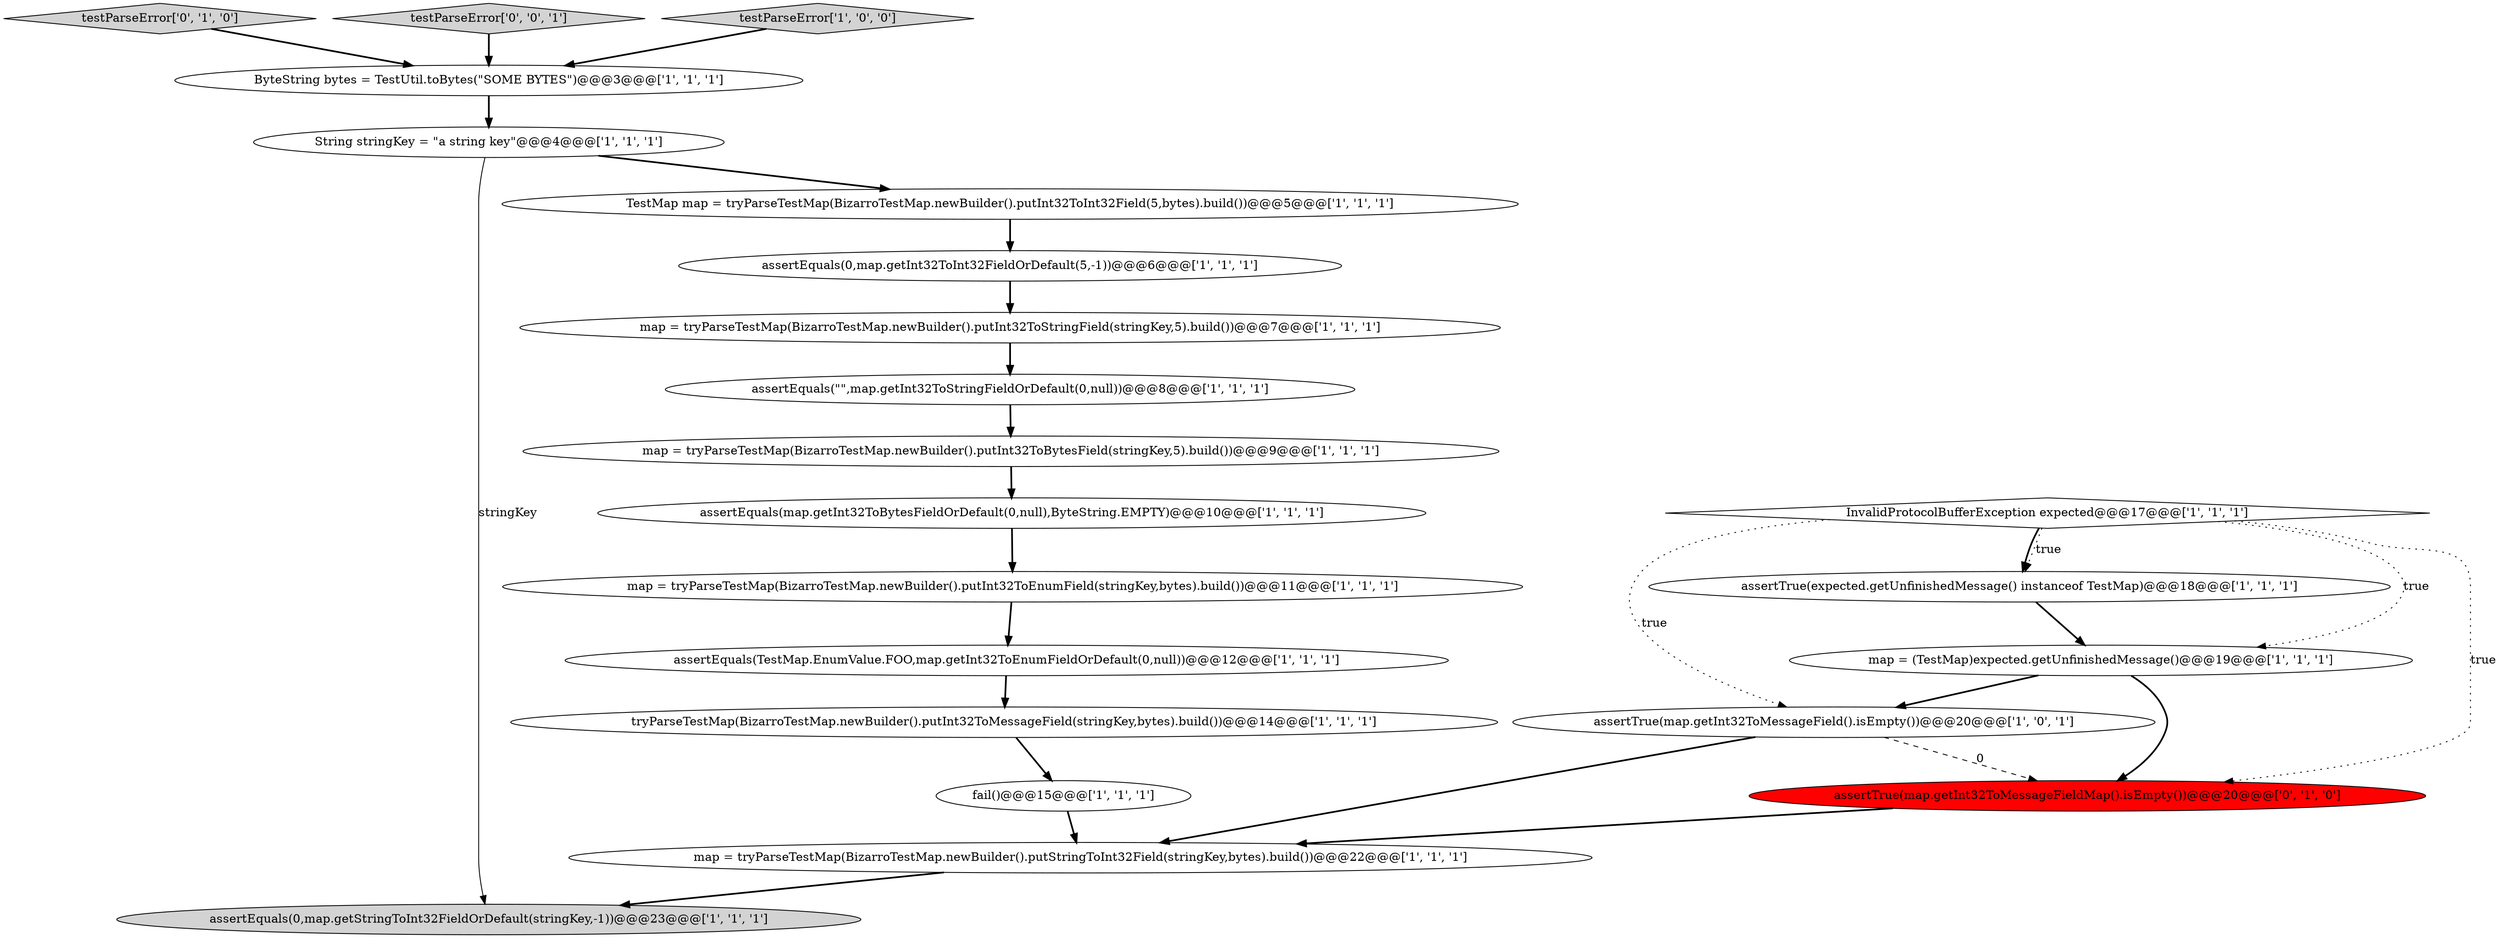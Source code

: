 digraph {
5 [style = filled, label = "assertEquals(\"\",map.getInt32ToStringFieldOrDefault(0,null))@@@8@@@['1', '1', '1']", fillcolor = white, shape = ellipse image = "AAA0AAABBB1BBB"];
17 [style = filled, label = "assertTrue(map.getInt32ToMessageField().isEmpty())@@@20@@@['1', '0', '1']", fillcolor = white, shape = ellipse image = "AAA0AAABBB1BBB"];
18 [style = filled, label = "map = tryParseTestMap(BizarroTestMap.newBuilder().putInt32ToStringField(stringKey,5).build())@@@7@@@['1', '1', '1']", fillcolor = white, shape = ellipse image = "AAA0AAABBB1BBB"];
7 [style = filled, label = "InvalidProtocolBufferException expected@@@17@@@['1', '1', '1']", fillcolor = white, shape = diamond image = "AAA0AAABBB1BBB"];
15 [style = filled, label = "assertEquals(0,map.getInt32ToInt32FieldOrDefault(5,-1))@@@6@@@['1', '1', '1']", fillcolor = white, shape = ellipse image = "AAA0AAABBB1BBB"];
0 [style = filled, label = "assertTrue(expected.getUnfinishedMessage() instanceof TestMap)@@@18@@@['1', '1', '1']", fillcolor = white, shape = ellipse image = "AAA0AAABBB1BBB"];
20 [style = filled, label = "testParseError['0', '1', '0']", fillcolor = lightgray, shape = diamond image = "AAA0AAABBB2BBB"];
14 [style = filled, label = "map = tryParseTestMap(BizarroTestMap.newBuilder().putStringToInt32Field(stringKey,bytes).build())@@@22@@@['1', '1', '1']", fillcolor = white, shape = ellipse image = "AAA0AAABBB1BBB"];
21 [style = filled, label = "testParseError['0', '0', '1']", fillcolor = lightgray, shape = diamond image = "AAA0AAABBB3BBB"];
3 [style = filled, label = "tryParseTestMap(BizarroTestMap.newBuilder().putInt32ToMessageField(stringKey,bytes).build())@@@14@@@['1', '1', '1']", fillcolor = white, shape = ellipse image = "AAA0AAABBB1BBB"];
12 [style = filled, label = "map = (TestMap)expected.getUnfinishedMessage()@@@19@@@['1', '1', '1']", fillcolor = white, shape = ellipse image = "AAA0AAABBB1BBB"];
2 [style = filled, label = "assertEquals(TestMap.EnumValue.FOO,map.getInt32ToEnumFieldOrDefault(0,null))@@@12@@@['1', '1', '1']", fillcolor = white, shape = ellipse image = "AAA0AAABBB1BBB"];
6 [style = filled, label = "assertEquals(0,map.getStringToInt32FieldOrDefault(stringKey,-1))@@@23@@@['1', '1', '1']", fillcolor = lightgray, shape = ellipse image = "AAA0AAABBB1BBB"];
16 [style = filled, label = "fail()@@@15@@@['1', '1', '1']", fillcolor = white, shape = ellipse image = "AAA0AAABBB1BBB"];
1 [style = filled, label = "TestMap map = tryParseTestMap(BizarroTestMap.newBuilder().putInt32ToInt32Field(5,bytes).build())@@@5@@@['1', '1', '1']", fillcolor = white, shape = ellipse image = "AAA0AAABBB1BBB"];
10 [style = filled, label = "ByteString bytes = TestUtil.toBytes(\"SOME BYTES\")@@@3@@@['1', '1', '1']", fillcolor = white, shape = ellipse image = "AAA0AAABBB1BBB"];
4 [style = filled, label = "map = tryParseTestMap(BizarroTestMap.newBuilder().putInt32ToEnumField(stringKey,bytes).build())@@@11@@@['1', '1', '1']", fillcolor = white, shape = ellipse image = "AAA0AAABBB1BBB"];
11 [style = filled, label = "testParseError['1', '0', '0']", fillcolor = lightgray, shape = diamond image = "AAA0AAABBB1BBB"];
13 [style = filled, label = "assertEquals(map.getInt32ToBytesFieldOrDefault(0,null),ByteString.EMPTY)@@@10@@@['1', '1', '1']", fillcolor = white, shape = ellipse image = "AAA0AAABBB1BBB"];
8 [style = filled, label = "String stringKey = \"a string key\"@@@4@@@['1', '1', '1']", fillcolor = white, shape = ellipse image = "AAA0AAABBB1BBB"];
9 [style = filled, label = "map = tryParseTestMap(BizarroTestMap.newBuilder().putInt32ToBytesField(stringKey,5).build())@@@9@@@['1', '1', '1']", fillcolor = white, shape = ellipse image = "AAA0AAABBB1BBB"];
19 [style = filled, label = "assertTrue(map.getInt32ToMessageFieldMap().isEmpty())@@@20@@@['0', '1', '0']", fillcolor = red, shape = ellipse image = "AAA1AAABBB2BBB"];
21->10 [style = bold, label=""];
5->9 [style = bold, label=""];
7->19 [style = dotted, label="true"];
1->15 [style = bold, label=""];
0->12 [style = bold, label=""];
2->3 [style = bold, label=""];
12->17 [style = bold, label=""];
7->0 [style = bold, label=""];
4->2 [style = bold, label=""];
3->16 [style = bold, label=""];
7->0 [style = dotted, label="true"];
15->18 [style = bold, label=""];
7->12 [style = dotted, label="true"];
20->10 [style = bold, label=""];
8->6 [style = solid, label="stringKey"];
8->1 [style = bold, label=""];
19->14 [style = bold, label=""];
10->8 [style = bold, label=""];
17->14 [style = bold, label=""];
11->10 [style = bold, label=""];
18->5 [style = bold, label=""];
16->14 [style = bold, label=""];
12->19 [style = bold, label=""];
7->17 [style = dotted, label="true"];
14->6 [style = bold, label=""];
17->19 [style = dashed, label="0"];
9->13 [style = bold, label=""];
13->4 [style = bold, label=""];
}
